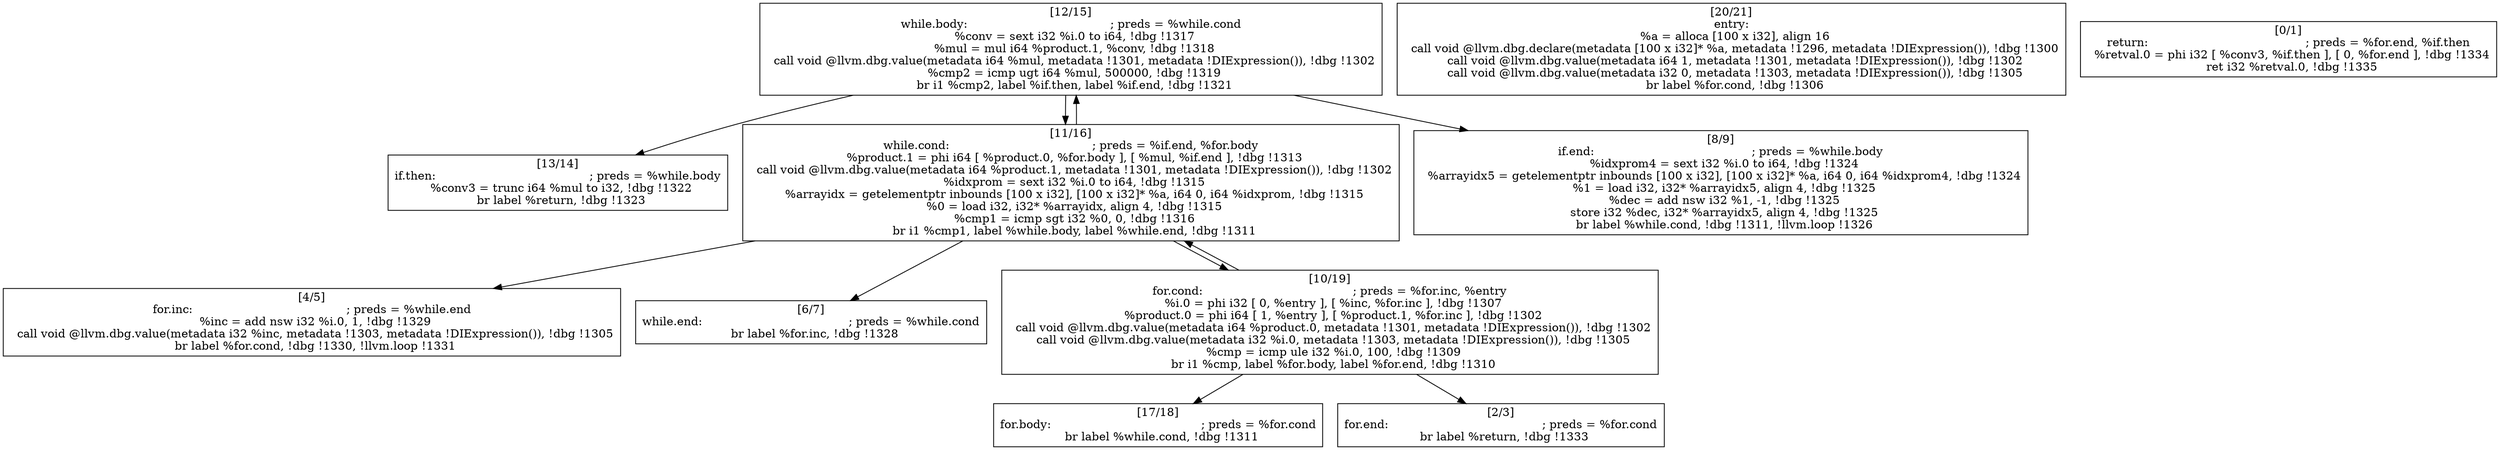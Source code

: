 
digraph G {


node26 [label="[13/14]
if.then:                                          ; preds = %while.body
  %conv3 = trunc i64 %mul to i32, !dbg !1322
  br label %return, !dbg !1323
",shape=rectangle ]
node25 [label="[12/15]
while.body:                                       ; preds = %while.cond
  %conv = sext i32 %i.0 to i64, !dbg !1317
  %mul = mul i64 %product.1, %conv, !dbg !1318
  call void @llvm.dbg.value(metadata i64 %mul, metadata !1301, metadata !DIExpression()), !dbg !1302
  %cmp2 = icmp ugt i64 %mul, 500000, !dbg !1319
  br i1 %cmp2, label %if.then, label %if.end, !dbg !1321
",shape=rectangle ]
node23 [label="[17/18]
for.body:                                         ; preds = %for.cond
  br label %while.cond, !dbg !1311
",shape=rectangle ]
node17 [label="[2/3]
for.end:                                          ; preds = %for.cond
  br label %return, !dbg !1333
",shape=rectangle ]
node22 [label="[20/21]
entry:
  %a = alloca [100 x i32], align 16
  call void @llvm.dbg.declare(metadata [100 x i32]* %a, metadata !1296, metadata !DIExpression()), !dbg !1300
  call void @llvm.dbg.value(metadata i64 1, metadata !1301, metadata !DIExpression()), !dbg !1302
  call void @llvm.dbg.value(metadata i32 0, metadata !1303, metadata !DIExpression()), !dbg !1305
  br label %for.cond, !dbg !1306
",shape=rectangle ]
node18 [label="[4/5]
for.inc:                                          ; preds = %while.end
  %inc = add nsw i32 %i.0, 1, !dbg !1329
  call void @llvm.dbg.value(metadata i32 %inc, metadata !1303, metadata !DIExpression()), !dbg !1305
  br label %for.cond, !dbg !1330, !llvm.loop !1331
",shape=rectangle ]
node24 [label="[11/16]
while.cond:                                       ; preds = %if.end, %for.body
  %product.1 = phi i64 [ %product.0, %for.body ], [ %mul, %if.end ], !dbg !1313
  call void @llvm.dbg.value(metadata i64 %product.1, metadata !1301, metadata !DIExpression()), !dbg !1302
  %idxprom = sext i32 %i.0 to i64, !dbg !1315
  %arrayidx = getelementptr inbounds [100 x i32], [100 x i32]* %a, i64 0, i64 %idxprom, !dbg !1315
  %0 = load i32, i32* %arrayidx, align 4, !dbg !1315
  %cmp1 = icmp sgt i32 %0, 0, !dbg !1316
  br i1 %cmp1, label %while.body, label %while.end, !dbg !1311
",shape=rectangle ]
node16 [label="[0/1]
return:                                           ; preds = %for.end, %if.then
  %retval.0 = phi i32 [ %conv3, %if.then ], [ 0, %for.end ], !dbg !1334
  ret i32 %retval.0, !dbg !1335
",shape=rectangle ]
node19 [label="[6/7]
while.end:                                        ; preds = %while.cond
  br label %for.inc, !dbg !1328
",shape=rectangle ]
node21 [label="[10/19]
for.cond:                                         ; preds = %for.inc, %entry
  %i.0 = phi i32 [ 0, %entry ], [ %inc, %for.inc ], !dbg !1307
  %product.0 = phi i64 [ 1, %entry ], [ %product.1, %for.inc ], !dbg !1302
  call void @llvm.dbg.value(metadata i64 %product.0, metadata !1301, metadata !DIExpression()), !dbg !1302
  call void @llvm.dbg.value(metadata i32 %i.0, metadata !1303, metadata !DIExpression()), !dbg !1305
  %cmp = icmp ule i32 %i.0, 100, !dbg !1309
  br i1 %cmp, label %for.body, label %for.end, !dbg !1310
",shape=rectangle ]
node20 [label="[8/9]
if.end:                                           ; preds = %while.body
  %idxprom4 = sext i32 %i.0 to i64, !dbg !1324
  %arrayidx5 = getelementptr inbounds [100 x i32], [100 x i32]* %a, i64 0, i64 %idxprom4, !dbg !1324
  %1 = load i32, i32* %arrayidx5, align 4, !dbg !1325
  %dec = add nsw i32 %1, -1, !dbg !1325
  store i32 %dec, i32* %arrayidx5, align 4, !dbg !1325
  br label %while.cond, !dbg !1311, !llvm.loop !1326
",shape=rectangle ]

node24->node25 [ ]
node24->node21 [ ]
node24->node19 [ ]
node24->node18 [ ]
node21->node17 [ ]
node25->node26 [ ]
node25->node24 [ ]
node25->node20 [ ]
node21->node23 [ ]
node21->node24 [ ]


}
